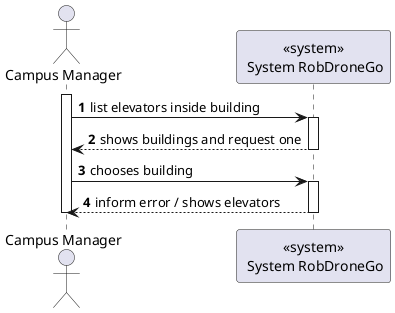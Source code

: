 @startuml
autonumber

actor "Campus Manager" as usr

participant "<<system>>\n System RobDroneGo" as sys

activate usr
    usr -> sys : list elevators inside building
    activate sys
        sys --> usr : shows buildings and request one
    deactivate sys

    usr -> sys : chooses building
    activate sys
        sys --> usr: inform error / shows elevators

    deactivate sys

deactivate usr

@enduml
